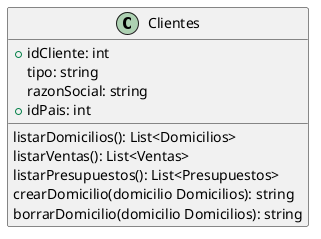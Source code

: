 @startuml Clientes
class Clientes{
    +idCliente: int
    tipo: string
    razonSocial: string 
    +idPais: int

    listarDomicilios(): List<Domicilios>
    listarVentas(): List<Ventas>
    listarPresupuestos(): List<Presupuestos>
    crearDomicilio(domicilio Domicilios): string
    borrarDomicilio(domicilio Domicilios): string
}
@enduml